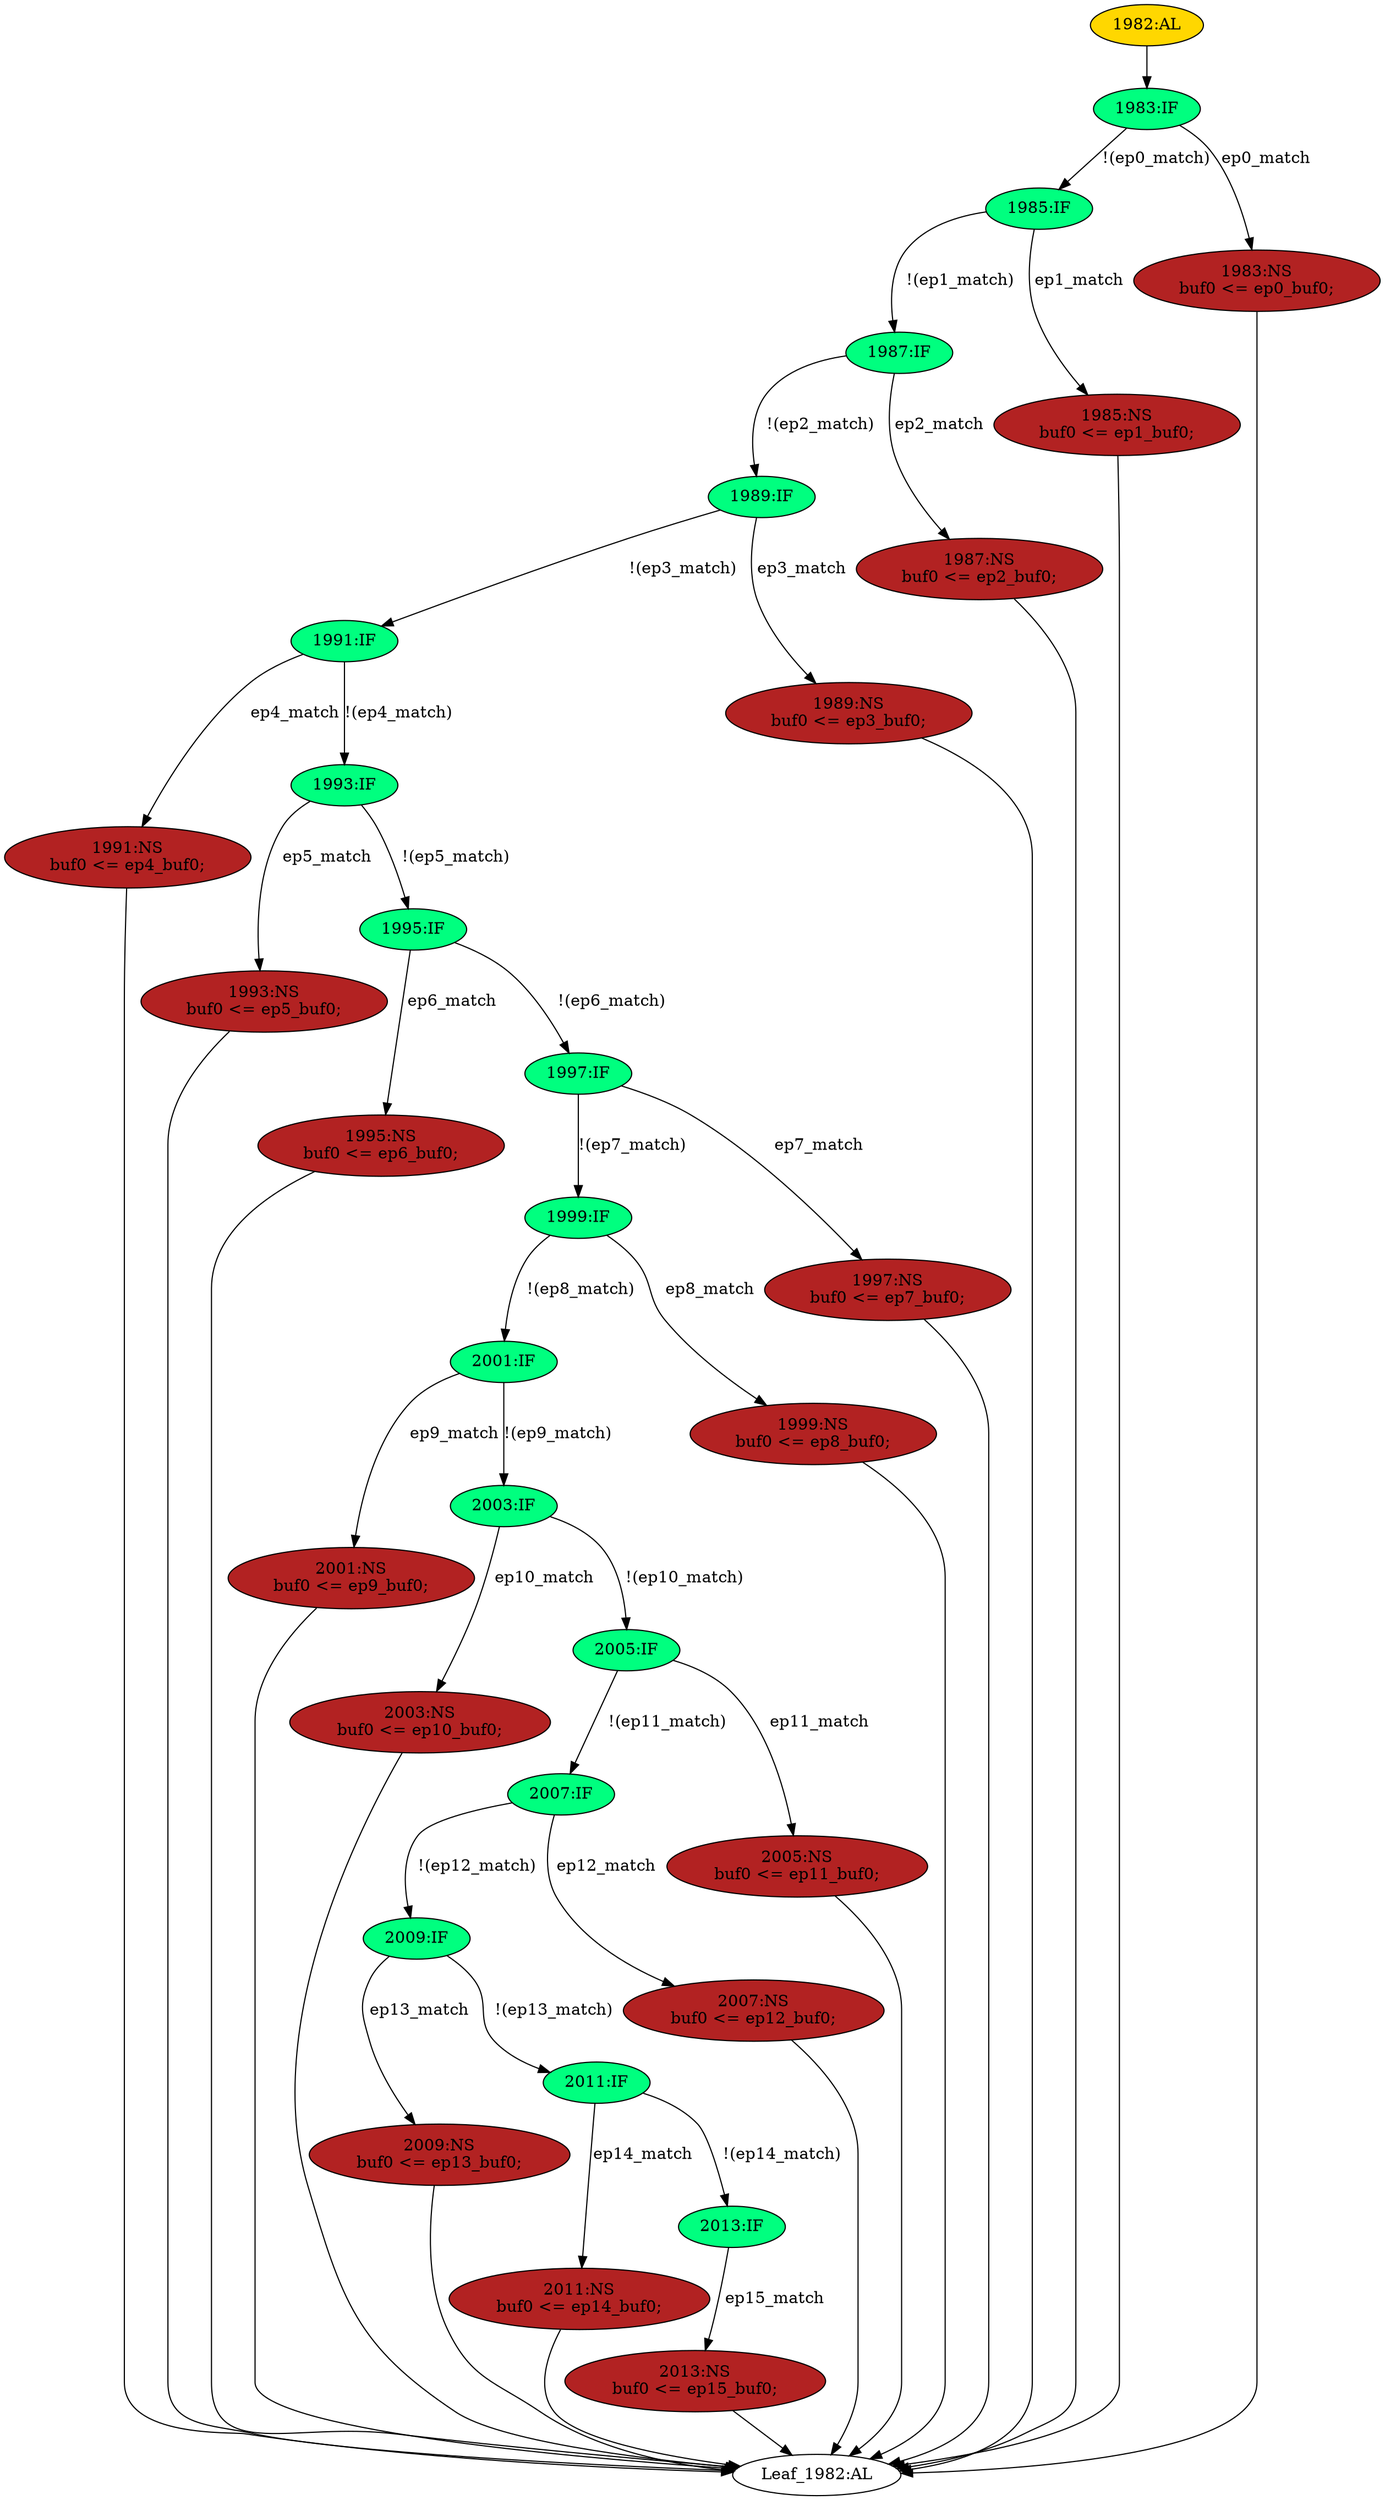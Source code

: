 strict digraph "" {
	node [label="\N"];
	"2013:NS"	 [ast="<pyverilog.vparser.ast.NonblockingSubstitution object at 0x7f0a38db02d0>",
		fillcolor=firebrick,
		label="2013:NS
buf0 <= ep15_buf0;",
		statements="[<pyverilog.vparser.ast.NonblockingSubstitution object at 0x7f0a38db02d0>]",
		style=filled,
		typ=NonblockingSubstitution];
	"Leaf_1982:AL"	 [def_var="['buf0']",
		label="Leaf_1982:AL"];
	"2013:NS" -> "Leaf_1982:AL"	 [cond="[]",
		lineno=None];
	"1993:NS"	 [ast="<pyverilog.vparser.ast.NonblockingSubstitution object at 0x7f0a38db0410>",
		fillcolor=firebrick,
		label="1993:NS
buf0 <= ep5_buf0;",
		statements="[<pyverilog.vparser.ast.NonblockingSubstitution object at 0x7f0a38db0410>]",
		style=filled,
		typ=NonblockingSubstitution];
	"1993:NS" -> "Leaf_1982:AL"	 [cond="[]",
		lineno=None];
	"1983:IF"	 [ast="<pyverilog.vparser.ast.IfStatement object at 0x7f0a38db0550>",
		fillcolor=springgreen,
		label="1983:IF",
		statements="[]",
		style=filled,
		typ=IfStatement];
	"1985:IF"	 [ast="<pyverilog.vparser.ast.IfStatement object at 0x7f0a38db0590>",
		fillcolor=springgreen,
		label="1985:IF",
		statements="[]",
		style=filled,
		typ=IfStatement];
	"1983:IF" -> "1985:IF"	 [cond="['ep0_match']",
		label="!(ep0_match)",
		lineno=1983];
	"1983:NS"	 [ast="<pyverilog.vparser.ast.NonblockingSubstitution object at 0x7f0a38dbcd90>",
		fillcolor=firebrick,
		label="1983:NS
buf0 <= ep0_buf0;",
		statements="[<pyverilog.vparser.ast.NonblockingSubstitution object at 0x7f0a38dbcd90>]",
		style=filled,
		typ=NonblockingSubstitution];
	"1983:IF" -> "1983:NS"	 [cond="['ep0_match']",
		label=ep0_match,
		lineno=1983];
	"1995:IF"	 [ast="<pyverilog.vparser.ast.IfStatement object at 0x7f0a38db06d0>",
		fillcolor=springgreen,
		label="1995:IF",
		statements="[]",
		style=filled,
		typ=IfStatement];
	"1995:NS"	 [ast="<pyverilog.vparser.ast.NonblockingSubstitution object at 0x7f0a38dbc5d0>",
		fillcolor=firebrick,
		label="1995:NS
buf0 <= ep6_buf0;",
		statements="[<pyverilog.vparser.ast.NonblockingSubstitution object at 0x7f0a38dbc5d0>]",
		style=filled,
		typ=NonblockingSubstitution];
	"1995:IF" -> "1995:NS"	 [cond="['ep6_match']",
		label=ep6_match,
		lineno=1995];
	"1997:IF"	 [ast="<pyverilog.vparser.ast.IfStatement object at 0x7f0a38db0710>",
		fillcolor=springgreen,
		label="1997:IF",
		statements="[]",
		style=filled,
		typ=IfStatement];
	"1995:IF" -> "1997:IF"	 [cond="['ep6_match']",
		label="!(ep6_match)",
		lineno=1995];
	"2009:IF"	 [ast="<pyverilog.vparser.ast.IfStatement object at 0x7f0a38db0890>",
		fillcolor=springgreen,
		label="2009:IF",
		statements="[]",
		style=filled,
		typ=IfStatement];
	"2009:NS"	 [ast="<pyverilog.vparser.ast.NonblockingSubstitution object at 0x7f0a38db0b10>",
		fillcolor=firebrick,
		label="2009:NS
buf0 <= ep13_buf0;",
		statements="[<pyverilog.vparser.ast.NonblockingSubstitution object at 0x7f0a38db0b10>]",
		style=filled,
		typ=NonblockingSubstitution];
	"2009:IF" -> "2009:NS"	 [cond="['ep13_match']",
		label=ep13_match,
		lineno=2009];
	"2011:IF"	 [ast="<pyverilog.vparser.ast.IfStatement object at 0x7f0a38db08d0>",
		fillcolor=springgreen,
		label="2011:IF",
		statements="[]",
		style=filled,
		typ=IfStatement];
	"2009:IF" -> "2011:IF"	 [cond="['ep13_match']",
		label="!(ep13_match)",
		lineno=2009];
	"2007:IF"	 [ast="<pyverilog.vparser.ast.IfStatement object at 0x7f0a38db0850>",
		fillcolor=springgreen,
		label="2007:IF",
		statements="[]",
		style=filled,
		typ=IfStatement];
	"2007:IF" -> "2009:IF"	 [cond="['ep12_match']",
		label="!(ep12_match)",
		lineno=2007];
	"2007:NS"	 [ast="<pyverilog.vparser.ast.NonblockingSubstitution object at 0x7f0a38db0c90>",
		fillcolor=firebrick,
		label="2007:NS
buf0 <= ep12_buf0;",
		statements="[<pyverilog.vparser.ast.NonblockingSubstitution object at 0x7f0a38db0c90>]",
		style=filled,
		typ=NonblockingSubstitution];
	"2007:IF" -> "2007:NS"	 [cond="['ep12_match']",
		label=ep12_match,
		lineno=2007];
	"1999:IF"	 [ast="<pyverilog.vparser.ast.IfStatement object at 0x7f0a38db0750>",
		fillcolor=springgreen,
		label="1999:IF",
		statements="[]",
		style=filled,
		typ=IfStatement];
	"2001:IF"	 [ast="<pyverilog.vparser.ast.IfStatement object at 0x7f0a38db0790>",
		fillcolor=springgreen,
		label="2001:IF",
		statements="[]",
		style=filled,
		typ=IfStatement];
	"1999:IF" -> "2001:IF"	 [cond="['ep8_match']",
		label="!(ep8_match)",
		lineno=1999];
	"1999:NS"	 [ast="<pyverilog.vparser.ast.NonblockingSubstitution object at 0x7f0a38dbc2d0>",
		fillcolor=firebrick,
		label="1999:NS
buf0 <= ep8_buf0;",
		statements="[<pyverilog.vparser.ast.NonblockingSubstitution object at 0x7f0a38dbc2d0>]",
		style=filled,
		typ=NonblockingSubstitution];
	"1999:IF" -> "1999:NS"	 [cond="['ep8_match']",
		label=ep8_match,
		lineno=1999];
	"1997:NS"	 [ast="<pyverilog.vparser.ast.NonblockingSubstitution object at 0x7f0a38dbc450>",
		fillcolor=firebrick,
		label="1997:NS
buf0 <= ep7_buf0;",
		statements="[<pyverilog.vparser.ast.NonblockingSubstitution object at 0x7f0a38dbc450>]",
		style=filled,
		typ=NonblockingSubstitution];
	"1997:NS" -> "Leaf_1982:AL"	 [cond="[]",
		lineno=None];
	"1991:IF"	 [ast="<pyverilog.vparser.ast.IfStatement object at 0x7f0a38db0650>",
		fillcolor=springgreen,
		label="1991:IF",
		statements="[]",
		style=filled,
		typ=IfStatement];
	"1991:NS"	 [ast="<pyverilog.vparser.ast.NonblockingSubstitution object at 0x7f0a38dbc790>",
		fillcolor=firebrick,
		label="1991:NS
buf0 <= ep4_buf0;",
		statements="[<pyverilog.vparser.ast.NonblockingSubstitution object at 0x7f0a38dbc790>]",
		style=filled,
		typ=NonblockingSubstitution];
	"1991:IF" -> "1991:NS"	 [cond="['ep4_match']",
		label=ep4_match,
		lineno=1991];
	"1993:IF"	 [ast="<pyverilog.vparser.ast.IfStatement object at 0x7f0a38db0690>",
		fillcolor=springgreen,
		label="1993:IF",
		statements="[]",
		style=filled,
		typ=IfStatement];
	"1991:IF" -> "1993:IF"	 [cond="['ep4_match']",
		label="!(ep4_match)",
		lineno=1991];
	"2005:NS"	 [ast="<pyverilog.vparser.ast.NonblockingSubstitution object at 0x7f0a38db0e10>",
		fillcolor=firebrick,
		label="2005:NS
buf0 <= ep11_buf0;",
		statements="[<pyverilog.vparser.ast.NonblockingSubstitution object at 0x7f0a38db0e10>]",
		style=filled,
		typ=NonblockingSubstitution];
	"2005:NS" -> "Leaf_1982:AL"	 [cond="[]",
		lineno=None];
	"1989:IF"	 [ast="<pyverilog.vparser.ast.IfStatement object at 0x7f0a38db0610>",
		fillcolor=springgreen,
		label="1989:IF",
		statements="[]",
		style=filled,
		typ=IfStatement];
	"1989:IF" -> "1991:IF"	 [cond="['ep3_match']",
		label="!(ep3_match)",
		lineno=1989];
	"1989:NS"	 [ast="<pyverilog.vparser.ast.NonblockingSubstitution object at 0x7f0a38dbc910>",
		fillcolor=firebrick,
		label="1989:NS
buf0 <= ep3_buf0;",
		statements="[<pyverilog.vparser.ast.NonblockingSubstitution object at 0x7f0a38dbc910>]",
		style=filled,
		typ=NonblockingSubstitution];
	"1989:IF" -> "1989:NS"	 [cond="['ep3_match']",
		label=ep3_match,
		lineno=1989];
	"1987:NS"	 [ast="<pyverilog.vparser.ast.NonblockingSubstitution object at 0x7f0a38dbca90>",
		fillcolor=firebrick,
		label="1987:NS
buf0 <= ep2_buf0;",
		statements="[<pyverilog.vparser.ast.NonblockingSubstitution object at 0x7f0a38dbca90>]",
		style=filled,
		typ=NonblockingSubstitution];
	"1987:NS" -> "Leaf_1982:AL"	 [cond="[]",
		lineno=None];
	"1987:IF"	 [ast="<pyverilog.vparser.ast.IfStatement object at 0x7f0a38db05d0>",
		fillcolor=springgreen,
		label="1987:IF",
		statements="[]",
		style=filled,
		typ=IfStatement];
	"1985:IF" -> "1987:IF"	 [cond="['ep1_match']",
		label="!(ep1_match)",
		lineno=1985];
	"1985:NS"	 [ast="<pyverilog.vparser.ast.NonblockingSubstitution object at 0x7f0a38dbcc10>",
		fillcolor=firebrick,
		label="1985:NS
buf0 <= ep1_buf0;",
		statements="[<pyverilog.vparser.ast.NonblockingSubstitution object at 0x7f0a38dbcc10>]",
		style=filled,
		typ=NonblockingSubstitution];
	"1985:IF" -> "1985:NS"	 [cond="['ep1_match']",
		label=ep1_match,
		lineno=1985];
	"2003:NS"	 [ast="<pyverilog.vparser.ast.NonblockingSubstitution object at 0x7f0a38db0f90>",
		fillcolor=firebrick,
		label="2003:NS
buf0 <= ep10_buf0;",
		statements="[<pyverilog.vparser.ast.NonblockingSubstitution object at 0x7f0a38db0f90>]",
		style=filled,
		typ=NonblockingSubstitution];
	"2003:NS" -> "Leaf_1982:AL"	 [cond="[]",
		lineno=None];
	"2011:NS"	 [ast="<pyverilog.vparser.ast.NonblockingSubstitution object at 0x7f0a38db0990>",
		fillcolor=firebrick,
		label="2011:NS
buf0 <= ep14_buf0;",
		statements="[<pyverilog.vparser.ast.NonblockingSubstitution object at 0x7f0a38db0990>]",
		style=filled,
		typ=NonblockingSubstitution];
	"2011:NS" -> "Leaf_1982:AL"	 [cond="[]",
		lineno=None];
	"2001:NS"	 [ast="<pyverilog.vparser.ast.NonblockingSubstitution object at 0x7f0a38dbc150>",
		fillcolor=firebrick,
		label="2001:NS
buf0 <= ep9_buf0;",
		statements="[<pyverilog.vparser.ast.NonblockingSubstitution object at 0x7f0a38dbc150>]",
		style=filled,
		typ=NonblockingSubstitution];
	"2001:IF" -> "2001:NS"	 [cond="['ep9_match']",
		label=ep9_match,
		lineno=2001];
	"2003:IF"	 [ast="<pyverilog.vparser.ast.IfStatement object at 0x7f0a38db07d0>",
		fillcolor=springgreen,
		label="2003:IF",
		statements="[]",
		style=filled,
		typ=IfStatement];
	"2001:IF" -> "2003:IF"	 [cond="['ep9_match']",
		label="!(ep9_match)",
		lineno=2001];
	"2009:NS" -> "Leaf_1982:AL"	 [cond="[]",
		lineno=None];
	"1999:NS" -> "Leaf_1982:AL"	 [cond="[]",
		lineno=None];
	"2007:NS" -> "Leaf_1982:AL"	 [cond="[]",
		lineno=None];
	"1995:NS" -> "Leaf_1982:AL"	 [cond="[]",
		lineno=None];
	"1997:IF" -> "1999:IF"	 [cond="['ep7_match']",
		label="!(ep7_match)",
		lineno=1997];
	"1997:IF" -> "1997:NS"	 [cond="['ep7_match']",
		label=ep7_match,
		lineno=1997];
	"1983:NS" -> "Leaf_1982:AL"	 [cond="[]",
		lineno=None];
	"2013:IF"	 [ast="<pyverilog.vparser.ast.IfStatement object at 0x7f0a38db0910>",
		fillcolor=springgreen,
		label="2013:IF",
		statements="[]",
		style=filled,
		typ=IfStatement];
	"2013:IF" -> "2013:NS"	 [cond="['ep15_match']",
		label=ep15_match,
		lineno=2013];
	"2005:IF"	 [ast="<pyverilog.vparser.ast.IfStatement object at 0x7f0a38db0810>",
		fillcolor=springgreen,
		label="2005:IF",
		statements="[]",
		style=filled,
		typ=IfStatement];
	"2005:IF" -> "2007:IF"	 [cond="['ep11_match']",
		label="!(ep11_match)",
		lineno=2005];
	"2005:IF" -> "2005:NS"	 [cond="['ep11_match']",
		label=ep11_match,
		lineno=2005];
	"1987:IF" -> "1989:IF"	 [cond="['ep2_match']",
		label="!(ep2_match)",
		lineno=1987];
	"1987:IF" -> "1987:NS"	 [cond="['ep2_match']",
		label=ep2_match,
		lineno=1987];
	"1982:AL"	 [ast="<pyverilog.vparser.ast.Always object at 0x7f0a38dbcf50>",
		clk_sens=True,
		fillcolor=gold,
		label="1982:AL",
		sens="['clk']",
		statements="[]",
		style=filled,
		typ=Always,
		use_var="['ep6_match', 'ep15_buf0', 'ep9_buf0', 'ep4_buf0', 'ep0_match', 'ep14_match', 'ep12_buf0', 'ep10_buf0', 'ep4_match', 'ep15_match', '\
ep1_match', 'ep3_match', 'ep7_buf0', 'ep1_buf0', 'ep13_match', 'ep3_buf0', 'ep12_match', 'ep7_match', 'ep13_buf0', 'ep5_match', '\
ep2_match', 'ep2_buf0', 'ep8_buf0', 'ep5_buf0', 'ep9_match', 'ep8_match', 'ep11_buf0', 'ep6_buf0', 'ep10_match', 'ep0_buf0', 'ep14_\
buf0', 'ep11_match']"];
	"1982:AL" -> "1983:IF"	 [cond="[]",
		lineno=None];
	"1989:NS" -> "Leaf_1982:AL"	 [cond="[]",
		lineno=None];
	"2001:NS" -> "Leaf_1982:AL"	 [cond="[]",
		lineno=None];
	"1991:NS" -> "Leaf_1982:AL"	 [cond="[]",
		lineno=None];
	"1993:IF" -> "1993:NS"	 [cond="['ep5_match']",
		label=ep5_match,
		lineno=1993];
	"1993:IF" -> "1995:IF"	 [cond="['ep5_match']",
		label="!(ep5_match)",
		lineno=1993];
	"2003:IF" -> "2003:NS"	 [cond="['ep10_match']",
		label=ep10_match,
		lineno=2003];
	"2003:IF" -> "2005:IF"	 [cond="['ep10_match']",
		label="!(ep10_match)",
		lineno=2003];
	"2011:IF" -> "2011:NS"	 [cond="['ep14_match']",
		label=ep14_match,
		lineno=2011];
	"2011:IF" -> "2013:IF"	 [cond="['ep14_match']",
		label="!(ep14_match)",
		lineno=2011];
	"1985:NS" -> "Leaf_1982:AL"	 [cond="[]",
		lineno=None];
}
